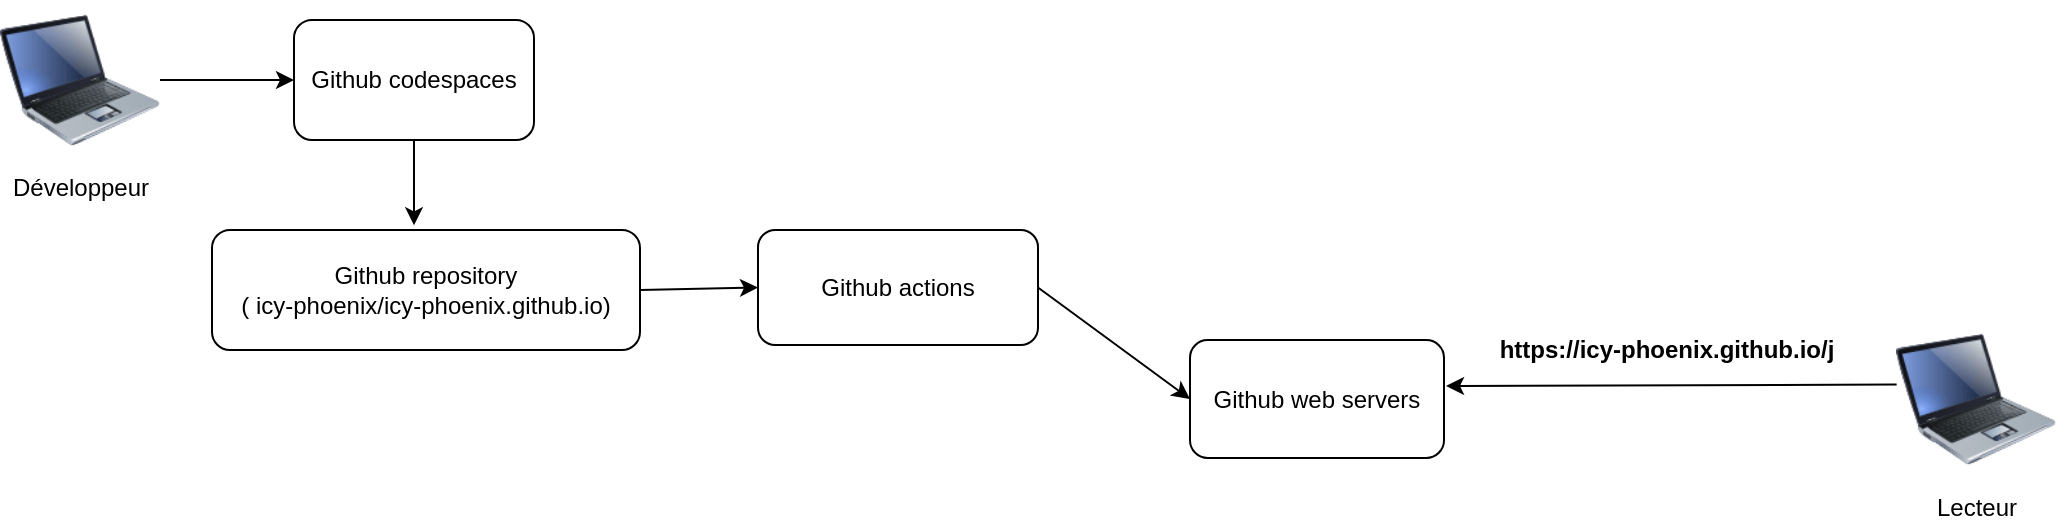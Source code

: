 <mxfile version="22.1.5" type="github">
  <diagram name="Page-1" id="pmQrh8WyugEyjfTZw542">
    <mxGraphModel dx="1243" dy="693" grid="0" gridSize="10" guides="1" tooltips="1" connect="1" arrows="1" fold="1" page="1" pageScale="1" pageWidth="1169" pageHeight="827" math="0" shadow="0">
      <root>
        <mxCell id="0" />
        <mxCell id="1" parent="0" />
        <mxCell id="fqTTrqfbZ0EkqAj8iUrX-1" value="Github codespaces" style="rounded=1;whiteSpace=wrap;html=1;points=[[0,0,0,0,0],[0,0.25,0,0,0],[0,0.5,0,0,0],[0,0.75,0,0,0],[0,1,0,0,0],[0.25,0,0,0,0],[0.25,1,0,0,0],[0.5,0,0,0,0],[0.5,1,0,0,0],[0.75,0,0,0,0],[0.75,1,0,0,0],[1,0,0,0,0],[1,0.25,0,0,0],[1,0.5,0,0,0],[1,0.75,0,0,0],[1,1,0,0,0]];" vertex="1" parent="1">
          <mxGeometry x="254" y="203" width="120" height="60" as="geometry" />
        </mxCell>
        <mxCell id="fqTTrqfbZ0EkqAj8iUrX-2" value="Github actions" style="rounded=1;whiteSpace=wrap;html=1;" vertex="1" parent="1">
          <mxGeometry x="486" y="308" width="140" height="57.5" as="geometry" />
        </mxCell>
        <mxCell id="fqTTrqfbZ0EkqAj8iUrX-3" value="Github web servers" style="rounded=1;whiteSpace=wrap;html=1;" vertex="1" parent="1">
          <mxGeometry x="702" y="363" width="127" height="59" as="geometry" />
        </mxCell>
        <mxCell id="fqTTrqfbZ0EkqAj8iUrX-6" value="Développeur" style="image;html=1;image=img/lib/clip_art/computers/Laptop_128x128.png" vertex="1" parent="1">
          <mxGeometry x="107" y="193" width="80" height="80" as="geometry" />
        </mxCell>
        <mxCell id="fqTTrqfbZ0EkqAj8iUrX-7" value="Lecteur" style="image;html=1;image=img/lib/clip_art/computers/Laptop_128x128.png" vertex="1" parent="1">
          <mxGeometry x="1055" y="352.5" width="80" height="80" as="geometry" />
        </mxCell>
        <mxCell id="fqTTrqfbZ0EkqAj8iUrX-10" value="Github repository&lt;br&gt;( icy-phoenix/icy-phoenix.github.io)" style="rounded=1;whiteSpace=wrap;html=1;" vertex="1" parent="1">
          <mxGeometry x="213" y="308" width="214" height="60" as="geometry" />
        </mxCell>
        <mxCell id="fqTTrqfbZ0EkqAj8iUrX-11" value="" style="endArrow=classic;html=1;rounded=0;entryX=0;entryY=0.5;entryDx=0;entryDy=0;entryPerimeter=0;exitX=1;exitY=0.5;exitDx=0;exitDy=0;" edge="1" parent="1" source="fqTTrqfbZ0EkqAj8iUrX-6" target="fqTTrqfbZ0EkqAj8iUrX-1">
          <mxGeometry width="50" height="50" relative="1" as="geometry">
            <mxPoint x="223" y="622" as="sourcePoint" />
            <mxPoint x="273" y="572" as="targetPoint" />
          </mxGeometry>
        </mxCell>
        <mxCell id="fqTTrqfbZ0EkqAj8iUrX-12" value="" style="endArrow=classic;html=1;rounded=0;entryX=0.472;entryY=-0.039;entryDx=0;entryDy=0;exitX=0.5;exitY=1;exitDx=0;exitDy=0;exitPerimeter=0;entryPerimeter=0;" edge="1" parent="1" source="fqTTrqfbZ0EkqAj8iUrX-1" target="fqTTrqfbZ0EkqAj8iUrX-10">
          <mxGeometry width="50" height="50" relative="1" as="geometry">
            <mxPoint x="407" y="484" as="sourcePoint" />
            <mxPoint x="457" y="434" as="targetPoint" />
          </mxGeometry>
        </mxCell>
        <mxCell id="fqTTrqfbZ0EkqAj8iUrX-13" value="" style="endArrow=classic;html=1;rounded=0;exitX=1;exitY=0.5;exitDx=0;exitDy=0;entryX=0;entryY=0.5;entryDx=0;entryDy=0;" edge="1" parent="1" source="fqTTrqfbZ0EkqAj8iUrX-10" target="fqTTrqfbZ0EkqAj8iUrX-2">
          <mxGeometry width="50" height="50" relative="1" as="geometry">
            <mxPoint x="554" y="351" as="sourcePoint" />
            <mxPoint x="604" y="301" as="targetPoint" />
          </mxGeometry>
        </mxCell>
        <mxCell id="fqTTrqfbZ0EkqAj8iUrX-15" value="" style="endArrow=classic;html=1;rounded=0;entryX=0;entryY=0.5;entryDx=0;entryDy=0;exitX=1;exitY=0.5;exitDx=0;exitDy=0;" edge="1" parent="1" source="fqTTrqfbZ0EkqAj8iUrX-2" target="fqTTrqfbZ0EkqAj8iUrX-3">
          <mxGeometry width="50" height="50" relative="1" as="geometry">
            <mxPoint x="779" y="267" as="sourcePoint" />
            <mxPoint x="829" y="217" as="targetPoint" />
          </mxGeometry>
        </mxCell>
        <mxCell id="fqTTrqfbZ0EkqAj8iUrX-16" value="" style="endArrow=classic;html=1;rounded=0;entryX=1.008;entryY=0.39;entryDx=0;entryDy=0;entryPerimeter=0;exitX=0.004;exitY=0.41;exitDx=0;exitDy=0;exitPerimeter=0;" edge="1" parent="1" source="fqTTrqfbZ0EkqAj8iUrX-7" target="fqTTrqfbZ0EkqAj8iUrX-3">
          <mxGeometry width="50" height="50" relative="1" as="geometry">
            <mxPoint x="875" y="465" as="sourcePoint" />
            <mxPoint x="992" y="173" as="targetPoint" />
          </mxGeometry>
        </mxCell>
        <mxCell id="fqTTrqfbZ0EkqAj8iUrX-17" value="https://icy-phoenix.github.io/j" style="text;html=1;strokeColor=none;fillColor=none;align=center;verticalAlign=middle;whiteSpace=wrap;rounded=0;fontStyle=1" vertex="1" parent="1">
          <mxGeometry x="846" y="352.5" width="189" height="30" as="geometry" />
        </mxCell>
      </root>
    </mxGraphModel>
  </diagram>
</mxfile>
